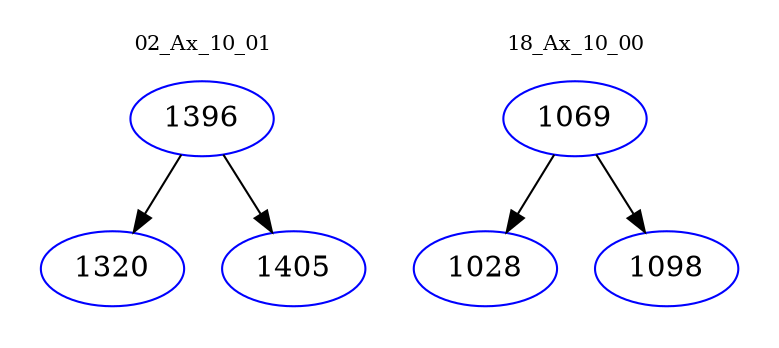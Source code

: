 digraph{
subgraph cluster_0 {
color = white
label = "02_Ax_10_01";
fontsize=10;
T0_1396 [label="1396", color="blue"]
T0_1396 -> T0_1320 [color="black"]
T0_1320 [label="1320", color="blue"]
T0_1396 -> T0_1405 [color="black"]
T0_1405 [label="1405", color="blue"]
}
subgraph cluster_1 {
color = white
label = "18_Ax_10_00";
fontsize=10;
T1_1069 [label="1069", color="blue"]
T1_1069 -> T1_1028 [color="black"]
T1_1028 [label="1028", color="blue"]
T1_1069 -> T1_1098 [color="black"]
T1_1098 [label="1098", color="blue"]
}
}
